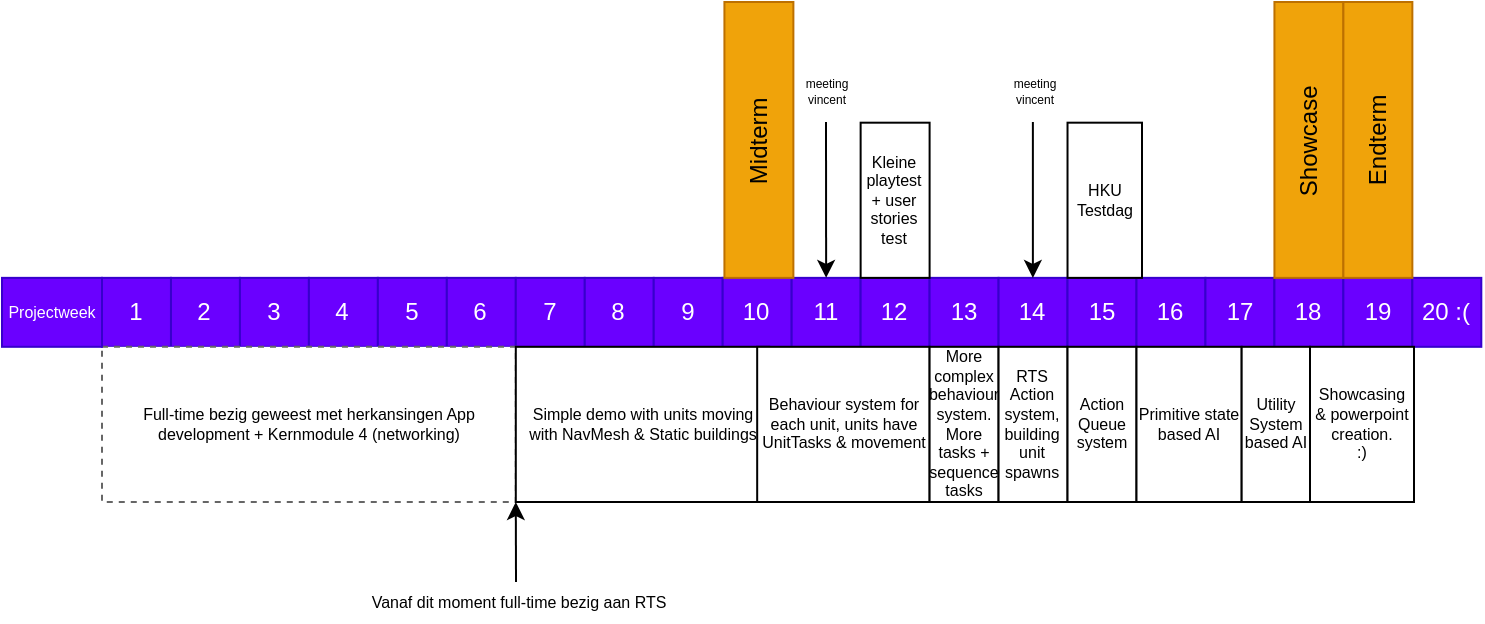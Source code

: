 <mxfile version="21.1.2" type="device">
  <diagram name="Page-1" id="LHGnUWIwYkF4xhttNfTB">
    <mxGraphModel dx="999" dy="659" grid="1" gridSize="10" guides="1" tooltips="1" connect="1" arrows="1" fold="1" page="1" pageScale="1" pageWidth="827" pageHeight="1169" math="0" shadow="0">
      <root>
        <mxCell id="0" />
        <mxCell id="1" parent="0" />
        <mxCell id="Oe71tEeRGmfdsAAmsfZn-1" value="1" style="rounded=0;whiteSpace=wrap;html=1;fillColor=#6a00ff;strokeColor=#3700CC;fontColor=#ffffff;" parent="1" vertex="1">
          <mxGeometry x="110" y="167.931" width="34.483" height="34.483" as="geometry" />
        </mxCell>
        <mxCell id="Oe71tEeRGmfdsAAmsfZn-2" value="2" style="rounded=0;whiteSpace=wrap;html=1;fillColor=#6a00ff;strokeColor=#3700CC;fontColor=#ffffff;" parent="1" vertex="1">
          <mxGeometry x="144.483" y="167.931" width="34.483" height="34.483" as="geometry" />
        </mxCell>
        <mxCell id="Oe71tEeRGmfdsAAmsfZn-3" value="3" style="rounded=0;whiteSpace=wrap;html=1;fillColor=#6a00ff;strokeColor=#3700CC;fontColor=#ffffff;" parent="1" vertex="1">
          <mxGeometry x="178.966" y="167.931" width="34.483" height="34.483" as="geometry" />
        </mxCell>
        <mxCell id="Oe71tEeRGmfdsAAmsfZn-4" value="4" style="rounded=0;whiteSpace=wrap;html=1;fillColor=#6a00ff;strokeColor=#3700CC;fontColor=#ffffff;" parent="1" vertex="1">
          <mxGeometry x="213.449" y="167.931" width="34.483" height="34.483" as="geometry" />
        </mxCell>
        <mxCell id="Oe71tEeRGmfdsAAmsfZn-5" value="5" style="rounded=0;whiteSpace=wrap;html=1;fillColor=#6a00ff;strokeColor=#3700CC;fontColor=#ffffff;" parent="1" vertex="1">
          <mxGeometry x="247.932" y="167.931" width="34.483" height="34.483" as="geometry" />
        </mxCell>
        <mxCell id="Oe71tEeRGmfdsAAmsfZn-7" value="6" style="rounded=0;whiteSpace=wrap;html=1;fillColor=#6a00ff;strokeColor=#3700CC;fontColor=#ffffff;" parent="1" vertex="1">
          <mxGeometry x="282.415" y="167.931" width="34.483" height="34.483" as="geometry" />
        </mxCell>
        <mxCell id="Oe71tEeRGmfdsAAmsfZn-8" value="7" style="rounded=0;whiteSpace=wrap;html=1;fillColor=#6a00ff;strokeColor=#3700CC;fontColor=#ffffff;" parent="1" vertex="1">
          <mxGeometry x="316.898" y="167.931" width="34.483" height="34.483" as="geometry" />
        </mxCell>
        <mxCell id="Oe71tEeRGmfdsAAmsfZn-9" value="8" style="rounded=0;whiteSpace=wrap;html=1;fillColor=#6a00ff;strokeColor=#3700CC;fontColor=#ffffff;" parent="1" vertex="1">
          <mxGeometry x="351.381" y="167.931" width="34.483" height="34.483" as="geometry" />
        </mxCell>
        <mxCell id="Oe71tEeRGmfdsAAmsfZn-10" value="9" style="rounded=0;whiteSpace=wrap;html=1;fillColor=#6a00ff;strokeColor=#3700CC;fontColor=#ffffff;" parent="1" vertex="1">
          <mxGeometry x="385.864" y="167.931" width="34.483" height="34.483" as="geometry" />
        </mxCell>
        <mxCell id="Oe71tEeRGmfdsAAmsfZn-11" value="10" style="rounded=0;whiteSpace=wrap;html=1;fillColor=#6a00ff;strokeColor=#3700CC;fontColor=#ffffff;" parent="1" vertex="1">
          <mxGeometry x="420.347" y="167.931" width="34.483" height="34.483" as="geometry" />
        </mxCell>
        <mxCell id="Oe71tEeRGmfdsAAmsfZn-12" value="11" style="rounded=0;whiteSpace=wrap;html=1;fillColor=#6a00ff;strokeColor=#3700CC;fontColor=#ffffff;" parent="1" vertex="1">
          <mxGeometry x="454.83" y="167.931" width="34.483" height="34.483" as="geometry" />
        </mxCell>
        <mxCell id="Oe71tEeRGmfdsAAmsfZn-13" value="12" style="rounded=0;whiteSpace=wrap;html=1;fillColor=#6a00ff;strokeColor=#3700CC;fontColor=#ffffff;" parent="1" vertex="1">
          <mxGeometry x="489.313" y="167.931" width="34.483" height="34.483" as="geometry" />
        </mxCell>
        <mxCell id="Oe71tEeRGmfdsAAmsfZn-14" value="13" style="rounded=0;whiteSpace=wrap;html=1;fillColor=#6a00ff;strokeColor=#3700CC;fontColor=#ffffff;" parent="1" vertex="1">
          <mxGeometry x="523.796" y="167.931" width="34.483" height="34.483" as="geometry" />
        </mxCell>
        <mxCell id="Oe71tEeRGmfdsAAmsfZn-15" value="14" style="rounded=0;whiteSpace=wrap;html=1;fillColor=#6a00ff;strokeColor=#3700CC;fontColor=#ffffff;" parent="1" vertex="1">
          <mxGeometry x="558.279" y="167.931" width="34.483" height="34.483" as="geometry" />
        </mxCell>
        <mxCell id="Oe71tEeRGmfdsAAmsfZn-16" value="15" style="rounded=0;whiteSpace=wrap;html=1;fillColor=#6a00ff;strokeColor=#3700CC;fontColor=#ffffff;" parent="1" vertex="1">
          <mxGeometry x="592.762" y="167.931" width="34.483" height="34.483" as="geometry" />
        </mxCell>
        <mxCell id="Oe71tEeRGmfdsAAmsfZn-17" value="16" style="rounded=0;whiteSpace=wrap;html=1;fillColor=#6a00ff;strokeColor=#3700CC;fontColor=#ffffff;" parent="1" vertex="1">
          <mxGeometry x="627.245" y="167.931" width="34.483" height="34.483" as="geometry" />
        </mxCell>
        <mxCell id="Oe71tEeRGmfdsAAmsfZn-18" value="17" style="rounded=0;whiteSpace=wrap;html=1;fillColor=#6a00ff;strokeColor=#3700CC;fontColor=#ffffff;" parent="1" vertex="1">
          <mxGeometry x="661.728" y="167.931" width="34.483" height="34.483" as="geometry" />
        </mxCell>
        <mxCell id="Oe71tEeRGmfdsAAmsfZn-19" value="18" style="rounded=0;whiteSpace=wrap;html=1;fillColor=#6a00ff;strokeColor=#3700CC;fontColor=#ffffff;" parent="1" vertex="1">
          <mxGeometry x="696.211" y="167.931" width="34.483" height="34.483" as="geometry" />
        </mxCell>
        <mxCell id="Oe71tEeRGmfdsAAmsfZn-20" value="19" style="rounded=0;whiteSpace=wrap;html=1;fillColor=#6a00ff;strokeColor=#3700CC;fontColor=#ffffff;" parent="1" vertex="1">
          <mxGeometry x="730.694" y="167.931" width="34.483" height="34.483" as="geometry" />
        </mxCell>
        <mxCell id="Oe71tEeRGmfdsAAmsfZn-21" value="20 :(" style="rounded=0;whiteSpace=wrap;html=1;fillColor=#6a00ff;strokeColor=#3700CC;fontColor=#ffffff;" parent="1" vertex="1">
          <mxGeometry x="765.177" y="167.931" width="34.483" height="34.483" as="geometry" />
        </mxCell>
        <mxCell id="Oe71tEeRGmfdsAAmsfZn-22" value="Full-time bezig geweest met herkansingen App development + Kernmodule 4 (networking)" style="rounded=0;whiteSpace=wrap;html=1;fontSize=8;dashed=1;strokeColor=#666666;" parent="1" vertex="1">
          <mxGeometry x="110" y="202.414" width="206.898" height="77.586" as="geometry" />
        </mxCell>
        <mxCell id="Oe71tEeRGmfdsAAmsfZn-23" value="Simple demo with units moving with NavMesh &amp;amp; Static buildings" style="rounded=0;whiteSpace=wrap;html=1;fontSize=8;" parent="1" vertex="1">
          <mxGeometry x="316.898" y="202.414" width="126.725" height="77.586" as="geometry" />
        </mxCell>
        <mxCell id="Oe71tEeRGmfdsAAmsfZn-24" value="Midterm" style="rounded=0;whiteSpace=wrap;html=1;horizontal=0;fillColor=#f0a30a;fontColor=#000000;strokeColor=#BD7000;" parent="1" vertex="1">
          <mxGeometry x="421.209" y="30" width="34.483" height="137.931" as="geometry" />
        </mxCell>
        <mxCell id="Oe71tEeRGmfdsAAmsfZn-25" value="Showcase" style="rounded=0;whiteSpace=wrap;html=1;horizontal=0;fillColor=#f0a30a;fontColor=#000000;strokeColor=#BD7000;" parent="1" vertex="1">
          <mxGeometry x="696.214" y="30" width="34.483" height="137.931" as="geometry" />
        </mxCell>
        <mxCell id="Oe71tEeRGmfdsAAmsfZn-26" value="Endterm" style="rounded=0;whiteSpace=wrap;html=1;horizontal=0;fillColor=#f0a30a;fontColor=#000000;strokeColor=#BD7000;" parent="1" vertex="1">
          <mxGeometry x="730.697" y="30" width="34.483" height="137.931" as="geometry" />
        </mxCell>
        <mxCell id="Oe71tEeRGmfdsAAmsfZn-27" value="Behaviour system for each unit, units have UnitTasks &amp;amp; movement" style="rounded=0;whiteSpace=wrap;html=1;fontSize=8;" parent="1" vertex="1">
          <mxGeometry x="437.588" y="202.414" width="86.207" height="77.586" as="geometry" />
        </mxCell>
        <mxCell id="Oe71tEeRGmfdsAAmsfZn-28" value="More complex behaviour system. More tasks + sequence tasks" style="rounded=0;whiteSpace=wrap;html=1;fontSize=8;" parent="1" vertex="1">
          <mxGeometry x="523.796" y="202.414" width="34.483" height="77.586" as="geometry" />
        </mxCell>
        <mxCell id="Oe71tEeRGmfdsAAmsfZn-30" value="RTS Action system, building unit spawns" style="rounded=0;whiteSpace=wrap;html=1;fontSize=8;" parent="1" vertex="1">
          <mxGeometry x="558.279" y="202.414" width="34.483" height="77.586" as="geometry" />
        </mxCell>
        <mxCell id="Oe71tEeRGmfdsAAmsfZn-31" value="Action Queue system" style="rounded=0;whiteSpace=wrap;html=1;fontSize=8;" parent="1" vertex="1">
          <mxGeometry x="592.762" y="202.414" width="34.483" height="77.586" as="geometry" />
        </mxCell>
        <mxCell id="Oe71tEeRGmfdsAAmsfZn-32" value="Primitive state based AI" style="rounded=0;whiteSpace=wrap;html=1;fontSize=8;" parent="1" vertex="1">
          <mxGeometry x="627.245" y="202.414" width="52.587" height="77.586" as="geometry" />
        </mxCell>
        <mxCell id="Oe71tEeRGmfdsAAmsfZn-33" value="Utility System based AI" style="rounded=0;whiteSpace=wrap;html=1;fontSize=8;" parent="1" vertex="1">
          <mxGeometry x="679.83" y="202.41" width="34.17" height="77.59" as="geometry" />
        </mxCell>
        <mxCell id="Oe71tEeRGmfdsAAmsfZn-34" value="Showcasing &amp;amp; powerpoint creation.&lt;br&gt;:)" style="rounded=0;whiteSpace=wrap;html=1;fontSize=8;" parent="1" vertex="1">
          <mxGeometry x="714" y="202.41" width="52" height="77.59" as="geometry" />
        </mxCell>
        <mxCell id="Oe71tEeRGmfdsAAmsfZn-36" value="Kleine playtest + user stories test" style="rounded=0;whiteSpace=wrap;html=1;fontSize=8;" parent="1" vertex="1">
          <mxGeometry x="489.313" y="90.345" width="34.483" height="77.586" as="geometry" />
        </mxCell>
        <mxCell id="Oe71tEeRGmfdsAAmsfZn-37" value="HKU Testdag" style="rounded=0;whiteSpace=wrap;html=1;fontSize=8;" parent="1" vertex="1">
          <mxGeometry x="592.76" y="90.34" width="37.24" height="77.59" as="geometry" />
        </mxCell>
        <mxCell id="Oe71tEeRGmfdsAAmsfZn-74" value="Projectweek" style="rounded=0;whiteSpace=wrap;html=1;fillColor=#6a00ff;strokeColor=#3700CC;fontColor=#ffffff;fontSize=8;" parent="1" vertex="1">
          <mxGeometry x="60" y="167.93" width="50" height="34.48" as="geometry" />
        </mxCell>
        <mxCell id="Oe71tEeRGmfdsAAmsfZn-77" value="" style="endArrow=classic;html=1;rounded=0;entryX=0;entryY=1;entryDx=0;entryDy=0;" parent="1" target="Oe71tEeRGmfdsAAmsfZn-23" edge="1">
          <mxGeometry width="50" height="50" relative="1" as="geometry">
            <mxPoint x="317" y="320" as="sourcePoint" />
            <mxPoint x="330" y="80" as="targetPoint" />
          </mxGeometry>
        </mxCell>
        <mxCell id="Oe71tEeRGmfdsAAmsfZn-79" value="Vanaf dit moment full-time bezig aan RTS" style="text;html=1;align=center;verticalAlign=middle;resizable=0;points=[];autosize=1;strokeColor=none;fillColor=none;fontSize=8;" parent="1" vertex="1">
          <mxGeometry x="232.93" y="320" width="170" height="20" as="geometry" />
        </mxCell>
        <mxCell id="Oe71tEeRGmfdsAAmsfZn-83" value="" style="endArrow=classic;html=1;rounded=0;entryX=0.5;entryY=0;entryDx=0;entryDy=0;" parent="1" target="Oe71tEeRGmfdsAAmsfZn-12" edge="1">
          <mxGeometry width="50" height="50" relative="1" as="geometry">
            <mxPoint x="472" y="90" as="sourcePoint" />
            <mxPoint x="520" y="30" as="targetPoint" />
          </mxGeometry>
        </mxCell>
        <mxCell id="Oe71tEeRGmfdsAAmsfZn-84" value="meeting &lt;br style=&quot;font-size: 6px;&quot;&gt;vincent" style="text;html=1;align=center;verticalAlign=middle;resizable=0;points=[];autosize=1;strokeColor=none;fillColor=none;fontSize=6;" parent="1" vertex="1">
          <mxGeometry x="452.07" y="60.34" width="40" height="30" as="geometry" />
        </mxCell>
        <mxCell id="Oe71tEeRGmfdsAAmsfZn-87" value="" style="endArrow=classic;html=1;rounded=0;entryX=0.5;entryY=0;entryDx=0;entryDy=0;" parent="1" edge="1">
          <mxGeometry width="50" height="50" relative="1" as="geometry">
            <mxPoint x="575.44" y="90" as="sourcePoint" />
            <mxPoint x="575.44" y="168" as="targetPoint" />
          </mxGeometry>
        </mxCell>
        <mxCell id="Oe71tEeRGmfdsAAmsfZn-88" value="meeting &lt;br style=&quot;font-size: 6px;&quot;&gt;vincent" style="text;html=1;align=center;verticalAlign=middle;resizable=0;points=[];autosize=1;strokeColor=none;fillColor=none;fontSize=6;" parent="1" vertex="1">
          <mxGeometry x="555.51" y="60.34" width="40" height="30" as="geometry" />
        </mxCell>
      </root>
    </mxGraphModel>
  </diagram>
</mxfile>
